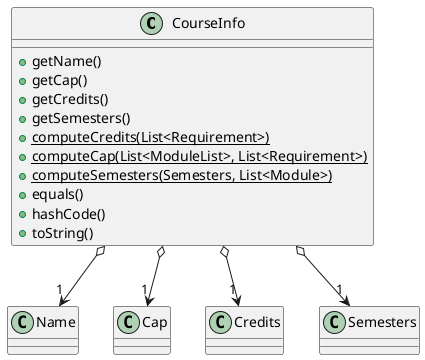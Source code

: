 @startuml
class CourseInfo {
    +getName()
    +getCap()
    +getCredits()
    +getSemesters()
    +{static} computeCredits(List<Requirement>)
    +{static} computeCap(List<ModuleList>, List<Requirement>)
    +{static} computeSemesters(Semesters, List<Module>)
    +equals()
    +hashCode()
    +toString()
}
class Name {}

CourseInfo o--> "1" Name
CourseInfo o--> "1" Cap
CourseInfo o--> "1" Credits
CourseInfo o--> "1" Semesters

@enduml
